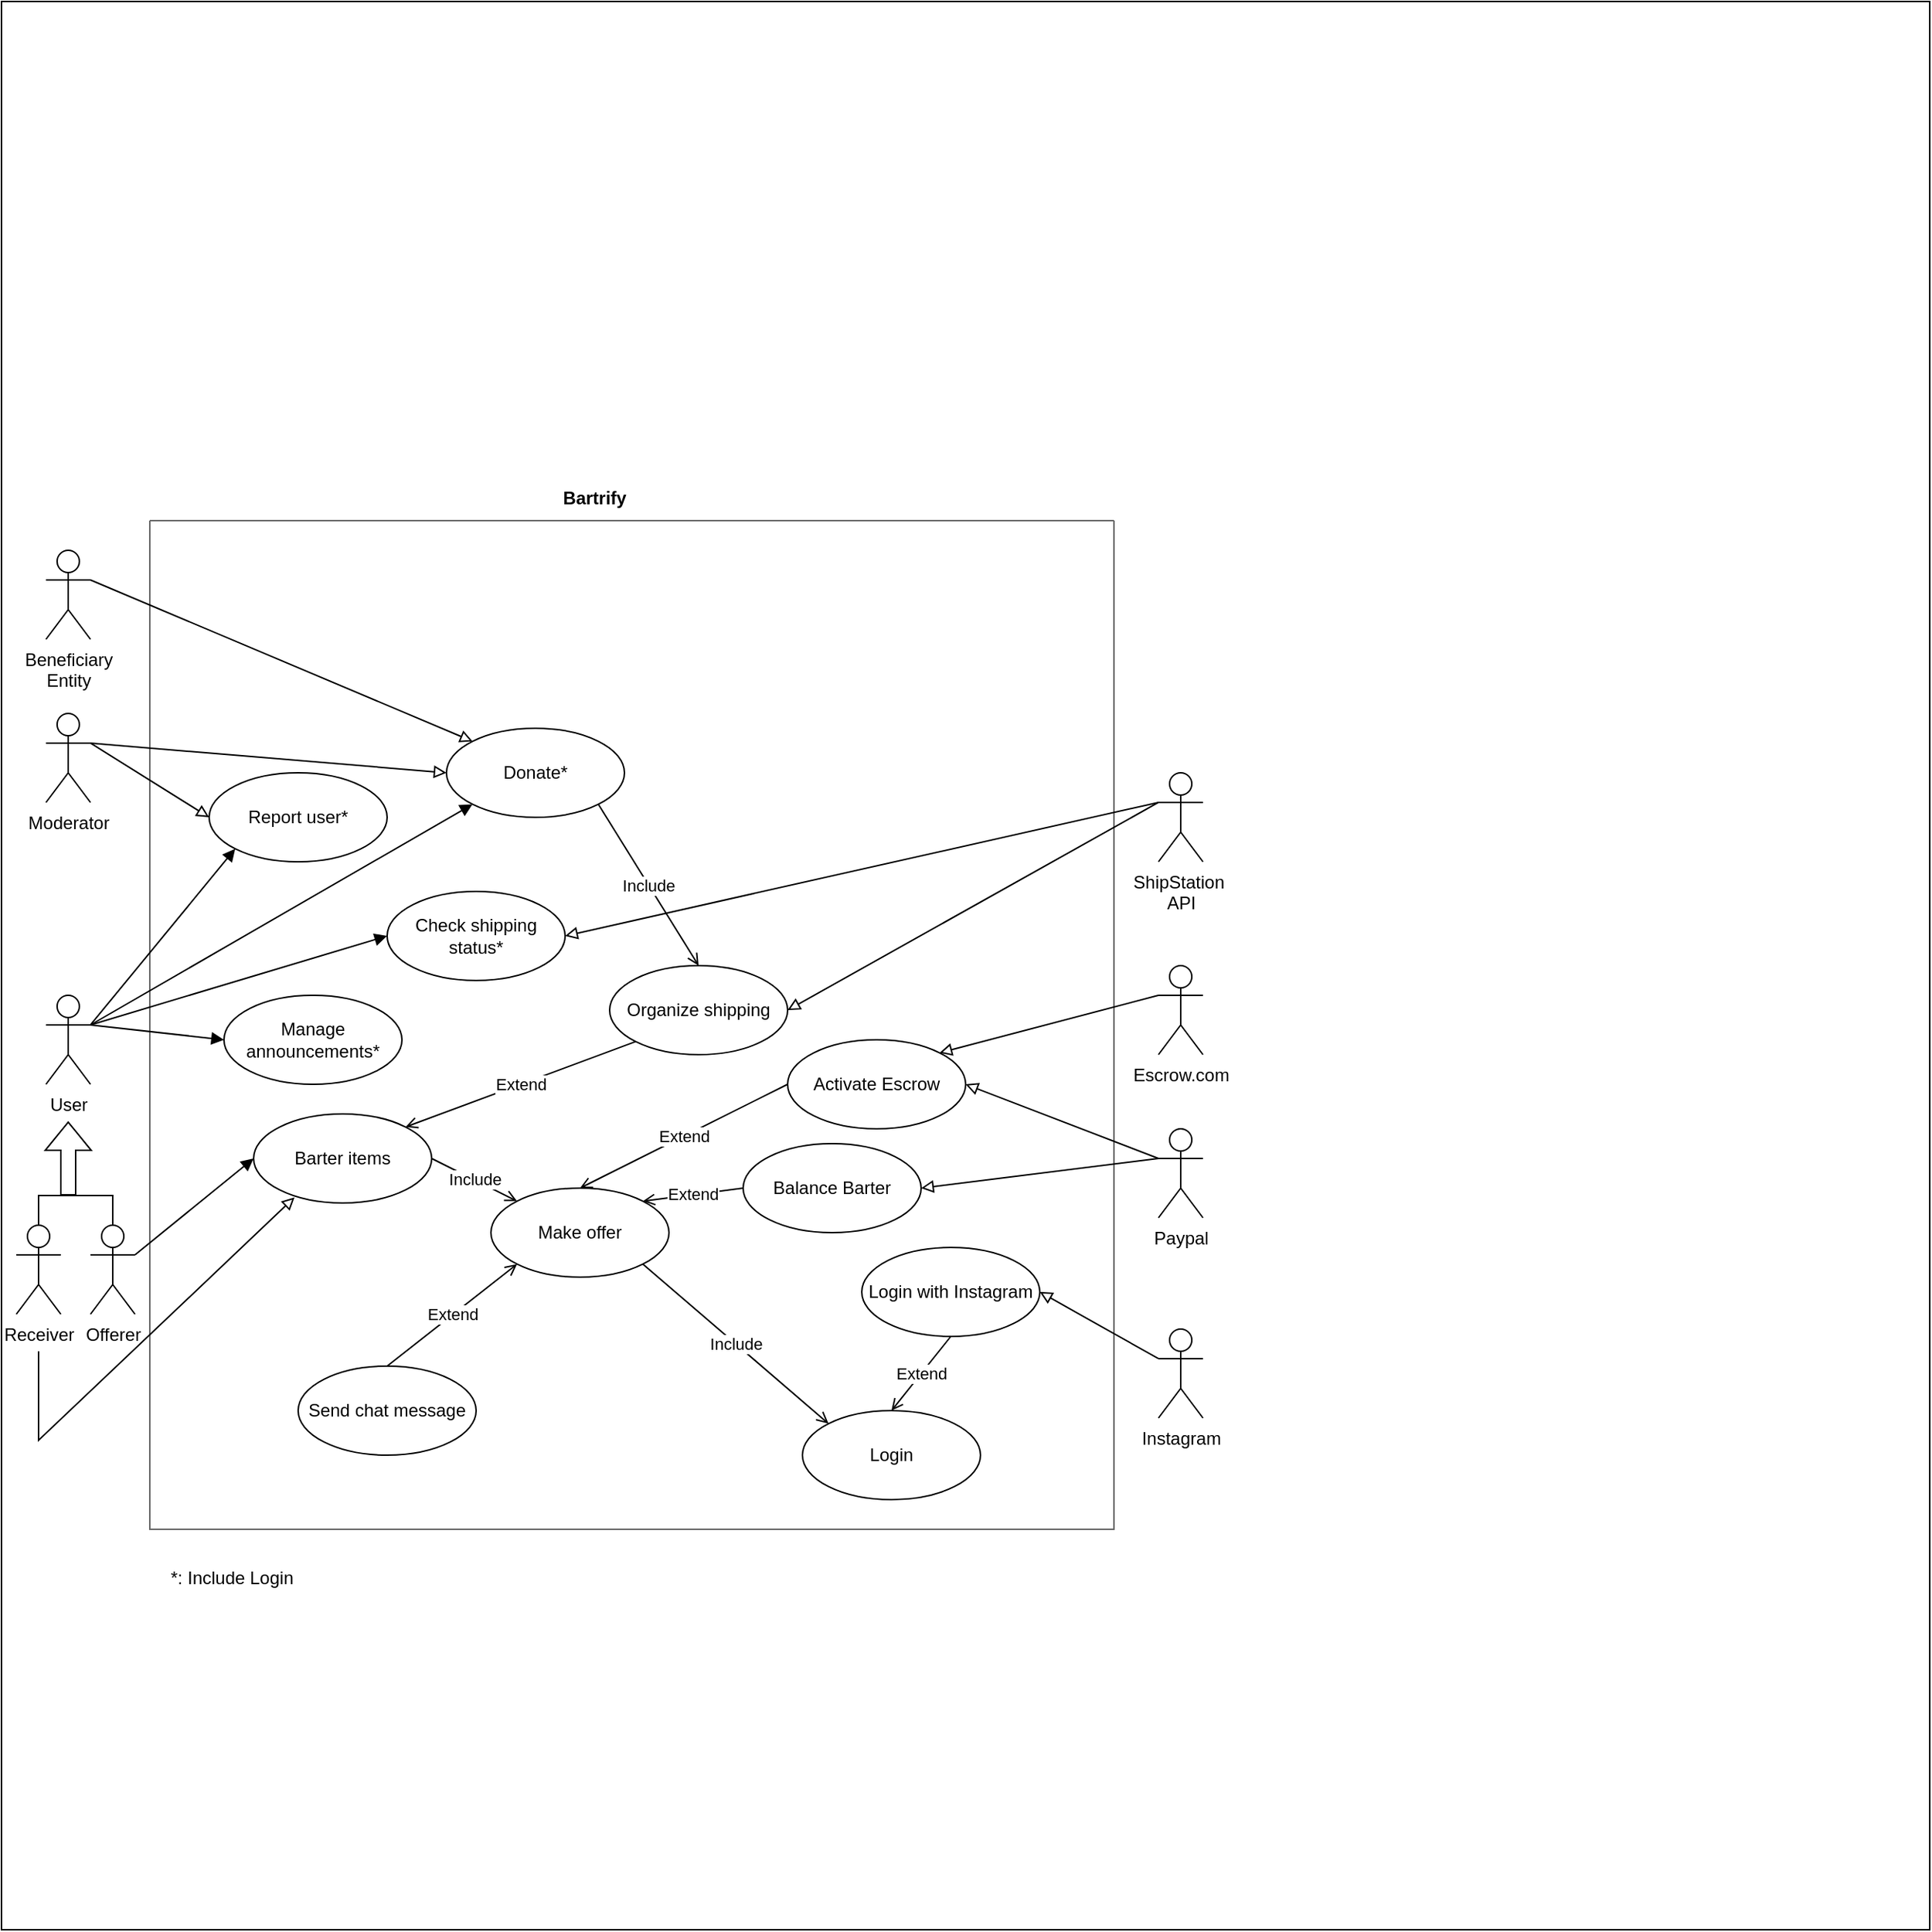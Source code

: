 <mxfile>
    <diagram id="-dSKSIrgSh9ck7ew1VYO" name="Pagina-1">
        <mxGraphModel dx="1326" dy="1871" grid="1" gridSize="10" guides="1" tooltips="1" connect="1" arrows="1" fold="1" page="1" pageScale="1" pageWidth="827" pageHeight="1169" background="#FFFFFF" math="0" shadow="0">
            <root>
                <mxCell id="0"/>
                <mxCell id="1" parent="0"/>
                <mxCell id="52" value="" style="whiteSpace=wrap;html=1;aspect=fixed;" vertex="1" parent="1">
                    <mxGeometry y="-280" width="1300" height="1300" as="geometry"/>
                </mxCell>
                <mxCell id="2" value="" style="swimlane;startSize=0;fillColor=default;fontColor=#333333;strokeColor=#666666;gradientColor=none;" parent="1" vertex="1">
                    <mxGeometry x="100" y="70" width="650" height="680" as="geometry"/>
                </mxCell>
                <mxCell id="3" value="Barter items" style="ellipse;whiteSpace=wrap;html=1;fillColor=default;" parent="2" vertex="1">
                    <mxGeometry x="70" y="400" width="120" height="60" as="geometry"/>
                </mxCell>
                <mxCell id="4" value="Make offer" style="ellipse;whiteSpace=wrap;html=1;fillColor=default;" parent="2" vertex="1">
                    <mxGeometry x="230" y="450" width="120" height="60" as="geometry"/>
                </mxCell>
                <mxCell id="5" value="&lt;div&gt;Include&lt;/div&gt;" style="endArrow=none;endSize=16;endFill=0;html=1;rounded=0;curved=0;strokeColor=default;startArrow=open;startFill=0;entryX=1;entryY=0.5;entryDx=0;entryDy=0;exitX=0;exitY=0;exitDx=0;exitDy=0;" parent="2" source="4" target="3" edge="1">
                    <mxGeometry width="160" relative="1" as="geometry">
                        <mxPoint x="220" y="560" as="sourcePoint"/>
                        <mxPoint x="380" y="560" as="targetPoint"/>
                    </mxGeometry>
                </mxCell>
                <mxCell id="6" value="Organize shipping" style="ellipse;whiteSpace=wrap;html=1;fillColor=default;" parent="2" vertex="1">
                    <mxGeometry x="310" y="300" width="120" height="60" as="geometry"/>
                </mxCell>
                <mxCell id="7" value="Extend" style="endArrow=none;endSize=16;endFill=0;html=1;rounded=0;curved=0;strokeColor=default;startArrow=open;startFill=0;entryX=0;entryY=1;entryDx=0;entryDy=0;exitX=1;exitY=0;exitDx=0;exitDy=0;" parent="2" source="3" target="6" edge="1">
                    <mxGeometry width="160" relative="1" as="geometry">
                        <mxPoint x="210" y="360" as="sourcePoint"/>
                        <mxPoint x="232" y="295" as="targetPoint"/>
                    </mxGeometry>
                </mxCell>
                <mxCell id="8" value="Send chat message" style="ellipse;whiteSpace=wrap;html=1;fillColor=default;" parent="2" vertex="1">
                    <mxGeometry x="100" y="570" width="120" height="60" as="geometry"/>
                </mxCell>
                <mxCell id="9" value="Extend" style="endArrow=none;endSize=16;endFill=0;html=1;rounded=0;curved=0;strokeColor=default;startArrow=open;startFill=0;entryX=0.5;entryY=0;entryDx=0;entryDy=0;exitX=0;exitY=1;exitDx=0;exitDy=0;" parent="2" source="4" target="8" edge="1">
                    <mxGeometry width="160" relative="1" as="geometry">
                        <mxPoint x="320" y="630" as="sourcePoint"/>
                        <mxPoint x="280" y="480" as="targetPoint"/>
                    </mxGeometry>
                </mxCell>
                <mxCell id="10" value="Login" style="ellipse;whiteSpace=wrap;html=1;fillColor=default;" parent="2" vertex="1">
                    <mxGeometry x="440" y="600" width="120" height="60" as="geometry"/>
                </mxCell>
                <mxCell id="11" value="&lt;div&gt;Include&lt;/div&gt;" style="endArrow=none;endSize=16;endFill=0;html=1;rounded=0;curved=0;strokeColor=default;startArrow=open;startFill=0;entryX=1;entryY=1;entryDx=0;entryDy=0;exitX=0;exitY=0;exitDx=0;exitDy=0;" parent="2" source="10" target="4" edge="1">
                    <mxGeometry width="160" relative="1" as="geometry">
                        <mxPoint x="520" y="530" as="sourcePoint"/>
                        <mxPoint x="362.426" y="638.787" as="targetPoint"/>
                    </mxGeometry>
                </mxCell>
                <mxCell id="12" value="Login with Instagram" style="ellipse;whiteSpace=wrap;html=1;fillColor=default;" parent="2" vertex="1">
                    <mxGeometry x="480" y="490" width="120" height="60" as="geometry"/>
                </mxCell>
                <mxCell id="13" value="Extend" style="endArrow=none;endSize=16;endFill=0;html=1;rounded=0;curved=0;strokeColor=default;startArrow=open;startFill=0;entryX=0.5;entryY=1;entryDx=0;entryDy=0;exitX=0.5;exitY=0;exitDx=0;exitDy=0;" parent="2" source="10" target="12" edge="1">
                    <mxGeometry width="160" relative="1" as="geometry">
                        <mxPoint x="520" y="560" as="sourcePoint"/>
                        <mxPoint x="564" y="510" as="targetPoint"/>
                    </mxGeometry>
                </mxCell>
                <mxCell id="14" value="Balance Barter" style="ellipse;whiteSpace=wrap;html=1;fillColor=default;" parent="2" vertex="1">
                    <mxGeometry x="400" y="420" width="120" height="60" as="geometry"/>
                </mxCell>
                <mxCell id="15" value="Extend" style="endArrow=none;endSize=16;endFill=0;html=1;rounded=0;curved=0;strokeColor=default;startArrow=open;startFill=0;entryX=0;entryY=0.5;entryDx=0;entryDy=0;exitX=1;exitY=0;exitDx=0;exitDy=0;" parent="2" source="4" target="14" edge="1">
                    <mxGeometry width="160" relative="1" as="geometry">
                        <mxPoint x="540" y="400" as="sourcePoint"/>
                        <mxPoint x="572" y="355" as="targetPoint"/>
                    </mxGeometry>
                </mxCell>
                <mxCell id="16" value="Manage announcements*" style="ellipse;whiteSpace=wrap;html=1;fillColor=default;" parent="2" vertex="1">
                    <mxGeometry x="50" y="320" width="120" height="60" as="geometry"/>
                </mxCell>
                <mxCell id="17" value="Check shipping status*" style="ellipse;whiteSpace=wrap;html=1;fillColor=default;" parent="2" vertex="1">
                    <mxGeometry x="160" y="250" width="120" height="60" as="geometry"/>
                </mxCell>
                <mxCell id="18" value="Activate Escrow" style="ellipse;whiteSpace=wrap;html=1;fillColor=default;" parent="2" vertex="1">
                    <mxGeometry x="430" y="350" width="120" height="60" as="geometry"/>
                </mxCell>
                <mxCell id="19" value="Extend" style="endArrow=none;endSize=16;endFill=0;html=1;rounded=0;curved=0;strokeColor=default;startArrow=open;startFill=0;entryX=0;entryY=0.5;entryDx=0;entryDy=0;exitX=0.5;exitY=0;exitDx=0;exitDy=0;" parent="2" source="4" target="18" edge="1">
                    <mxGeometry width="160" relative="1" as="geometry">
                        <mxPoint x="370" y="400" as="sourcePoint"/>
                        <mxPoint x="456" y="412" as="targetPoint"/>
                    </mxGeometry>
                </mxCell>
                <mxCell id="20" value="Report user*" style="ellipse;whiteSpace=wrap;html=1;fillColor=default;" parent="2" vertex="1">
                    <mxGeometry x="40" y="170" width="120" height="60" as="geometry"/>
                </mxCell>
                <mxCell id="21" value="Donate*" style="ellipse;whiteSpace=wrap;html=1;fillColor=default;" parent="2" vertex="1">
                    <mxGeometry x="200" y="140" width="120" height="60" as="geometry"/>
                </mxCell>
                <mxCell id="22" value="&lt;div&gt;Include&lt;/div&gt;" style="endArrow=none;endSize=16;endFill=0;html=1;rounded=0;curved=0;strokeColor=default;startArrow=open;startFill=0;entryX=1;entryY=1;entryDx=0;entryDy=0;exitX=0.5;exitY=0;exitDx=0;exitDy=0;" parent="2" source="6" target="21" edge="1">
                    <mxGeometry width="160" relative="1" as="geometry">
                        <mxPoint x="456" y="230" as="sourcePoint"/>
                        <mxPoint x="330" y="122" as="targetPoint"/>
                    </mxGeometry>
                </mxCell>
                <mxCell id="23" value="Offerer" style="shape=umlActor;verticalLabelPosition=bottom;verticalAlign=top;html=1;outlineConnect=0;fillColor=default;" parent="1" vertex="1">
                    <mxGeometry x="60" y="545" width="30" height="60" as="geometry"/>
                </mxCell>
                <mxCell id="24" value="Receiver" style="shape=umlActor;verticalLabelPosition=bottom;verticalAlign=top;html=1;outlineConnect=0;fillColor=default;" parent="1" vertex="1">
                    <mxGeometry x="10" y="545" width="30" height="60" as="geometry"/>
                </mxCell>
                <mxCell id="25" value="User" style="shape=umlActor;verticalLabelPosition=bottom;verticalAlign=top;html=1;outlineConnect=0;fillColor=default;" parent="1" vertex="1">
                    <mxGeometry x="30" y="390" width="30" height="60" as="geometry"/>
                </mxCell>
                <mxCell id="26" value="&lt;div&gt;ShipStation&amp;nbsp;&lt;/div&gt;&lt;div&gt;API&lt;/div&gt;" style="shape=umlActor;verticalLabelPosition=bottom;verticalAlign=top;html=1;outlineConnect=0;fillColor=default;" parent="1" vertex="1">
                    <mxGeometry x="780" y="240" width="30" height="60" as="geometry"/>
                </mxCell>
                <mxCell id="27" value="&lt;b&gt;Bartrify&lt;/b&gt;" style="text;html=1;strokeColor=none;fillColor=none;align=center;verticalAlign=middle;whiteSpace=wrap;rounded=0;" parent="1" vertex="1">
                    <mxGeometry x="370" y="40" width="60" height="30" as="geometry"/>
                </mxCell>
                <mxCell id="28" value="" style="shape=flexArrow;endArrow=classic;html=1;rounded=0;" parent="1" edge="1">
                    <mxGeometry width="50" height="50" relative="1" as="geometry">
                        <mxPoint x="45" y="525" as="sourcePoint"/>
                        <mxPoint x="45" y="475" as="targetPoint"/>
                    </mxGeometry>
                </mxCell>
                <mxCell id="29" value="" style="endArrow=none;html=1;rounded=0;edgeStyle=orthogonalEdgeStyle;exitX=0.5;exitY=0;exitDx=0;exitDy=0;exitPerimeter=0;entryX=0.5;entryY=0;entryDx=0;entryDy=0;entryPerimeter=0;" parent="1" source="24" target="23" edge="1">
                    <mxGeometry width="50" height="50" relative="1" as="geometry">
                        <mxPoint x="20" y="525" as="sourcePoint"/>
                        <mxPoint x="70" y="535" as="targetPoint"/>
                        <Array as="points">
                            <mxPoint x="25" y="525"/>
                            <mxPoint x="75" y="525"/>
                        </Array>
                    </mxGeometry>
                </mxCell>
                <mxCell id="30" value="" style="endArrow=block;html=1;rounded=0;exitX=1;exitY=0.333;exitDx=0;exitDy=0;exitPerimeter=0;entryX=0;entryY=0.5;entryDx=0;entryDy=0;endFill=1;" parent="1" source="23" target="3" edge="1">
                    <mxGeometry width="50" height="50" relative="1" as="geometry">
                        <mxPoint x="400" y="425" as="sourcePoint"/>
                        <mxPoint x="180" y="505" as="targetPoint"/>
                    </mxGeometry>
                </mxCell>
                <mxCell id="31" style="rounded=0;orthogonalLoop=1;jettySize=auto;html=1;entryX=1;entryY=0.5;entryDx=0;entryDy=0;endArrow=block;endFill=0;exitX=0;exitY=0.333;exitDx=0;exitDy=0;exitPerimeter=0;" parent="1" source="26" target="6" edge="1">
                    <mxGeometry relative="1" as="geometry">
                        <mxPoint x="620" y="110" as="sourcePoint"/>
                        <mxPoint x="542" y="71" as="targetPoint"/>
                    </mxGeometry>
                </mxCell>
                <mxCell id="32" value="Instagram" style="shape=umlActor;verticalLabelPosition=bottom;verticalAlign=top;html=1;outlineConnect=0;fillColor=default;" parent="1" vertex="1">
                    <mxGeometry x="780" y="615" width="30" height="60" as="geometry"/>
                </mxCell>
                <mxCell id="33" style="rounded=0;orthogonalLoop=1;jettySize=auto;html=1;entryX=1;entryY=0.5;entryDx=0;entryDy=0;endArrow=block;endFill=0;exitX=0;exitY=0.333;exitDx=0;exitDy=0;exitPerimeter=0;" parent="1" source="32" target="12" edge="1">
                    <mxGeometry relative="1" as="geometry">
                        <mxPoint x="760" y="490" as="sourcePoint"/>
                        <mxPoint x="923" y="391" as="targetPoint"/>
                    </mxGeometry>
                </mxCell>
                <mxCell id="34" value="Paypal" style="shape=umlActor;verticalLabelPosition=bottom;verticalAlign=top;html=1;outlineConnect=0;fillColor=default;" parent="1" vertex="1">
                    <mxGeometry x="780" y="480" width="30" height="60" as="geometry"/>
                </mxCell>
                <mxCell id="35" style="rounded=0;orthogonalLoop=1;jettySize=auto;html=1;entryX=1;entryY=0.5;entryDx=0;entryDy=0;endArrow=block;endFill=0;exitX=0;exitY=0.333;exitDx=0;exitDy=0;exitPerimeter=0;" parent="1" source="34" target="14" edge="1">
                    <mxGeometry relative="1" as="geometry">
                        <mxPoint x="740" y="270" as="sourcePoint"/>
                        <mxPoint x="460" y="300" as="targetPoint"/>
                    </mxGeometry>
                </mxCell>
                <mxCell id="36" value="" style="endArrow=block;html=1;rounded=0;exitX=1;exitY=0.333;exitDx=0;exitDy=0;exitPerimeter=0;entryX=0;entryY=0.5;entryDx=0;entryDy=0;endFill=1;" parent="1" source="25" target="16" edge="1">
                    <mxGeometry width="50" height="50" relative="1" as="geometry">
                        <mxPoint x="115" y="420" as="sourcePoint"/>
                        <mxPoint x="125" y="680" as="targetPoint"/>
                    </mxGeometry>
                </mxCell>
                <mxCell id="37" value="" style="endArrow=block;html=1;rounded=0;exitX=1;exitY=0.333;exitDx=0;exitDy=0;exitPerimeter=0;entryX=0;entryY=0.5;entryDx=0;entryDy=0;endFill=1;" parent="1" source="25" target="17" edge="1">
                    <mxGeometry width="50" height="50" relative="1" as="geometry">
                        <mxPoint x="70" y="90" as="sourcePoint"/>
                        <mxPoint x="210" y="60" as="targetPoint"/>
                    </mxGeometry>
                </mxCell>
                <mxCell id="38" style="rounded=0;orthogonalLoop=1;jettySize=auto;html=1;entryX=1;entryY=0.5;entryDx=0;entryDy=0;endArrow=block;endFill=0;exitX=0;exitY=0.333;exitDx=0;exitDy=0;exitPerimeter=0;" parent="1" source="26" target="17" edge="1">
                    <mxGeometry relative="1" as="geometry">
                        <mxPoint x="630" y="100" as="sourcePoint"/>
                        <mxPoint x="380" y="130" as="targetPoint"/>
                    </mxGeometry>
                </mxCell>
                <mxCell id="39" style="rounded=0;orthogonalLoop=1;jettySize=auto;html=1;entryX=1;entryY=0.5;entryDx=0;entryDy=0;endArrow=block;endFill=0;exitX=0;exitY=0.333;exitDx=0;exitDy=0;exitPerimeter=0;" parent="1" source="34" target="18" edge="1">
                    <mxGeometry relative="1" as="geometry">
                        <mxPoint x="780" y="250" as="sourcePoint"/>
                        <mxPoint x="550" y="250" as="targetPoint"/>
                    </mxGeometry>
                </mxCell>
                <mxCell id="40" value="" style="endArrow=block;html=1;rounded=0;entryX=0;entryY=1;entryDx=0;entryDy=0;endFill=0;" parent="1" edge="1">
                    <mxGeometry width="50" height="50" relative="1" as="geometry">
                        <mxPoint x="25" y="630" as="sourcePoint"/>
                        <mxPoint x="197.574" y="526.213" as="targetPoint"/>
                        <Array as="points">
                            <mxPoint x="25" y="690"/>
                        </Array>
                    </mxGeometry>
                </mxCell>
                <mxCell id="41" value="Escrow.com" style="shape=umlActor;verticalLabelPosition=bottom;verticalAlign=top;html=1;outlineConnect=0;fillColor=default;" parent="1" vertex="1">
                    <mxGeometry x="780" y="370" width="30" height="60" as="geometry"/>
                </mxCell>
                <mxCell id="42" style="rounded=0;orthogonalLoop=1;jettySize=auto;html=1;entryX=1;entryY=0;entryDx=0;entryDy=0;endArrow=block;endFill=0;exitX=0;exitY=0.333;exitDx=0;exitDy=0;exitPerimeter=0;" parent="1" source="41" target="18" edge="1">
                    <mxGeometry relative="1" as="geometry">
                        <mxPoint x="700" y="410" as="sourcePoint"/>
                        <mxPoint x="570" y="370" as="targetPoint"/>
                    </mxGeometry>
                </mxCell>
                <mxCell id="43" value="" style="endArrow=block;html=1;rounded=0;exitX=1;exitY=0.333;exitDx=0;exitDy=0;exitPerimeter=0;entryX=0;entryY=1;entryDx=0;entryDy=0;endFill=1;" parent="1" source="25" target="20" edge="1">
                    <mxGeometry width="50" height="50" relative="1" as="geometry">
                        <mxPoint x="180" y="310" as="sourcePoint"/>
                        <mxPoint x="405" y="250" as="targetPoint"/>
                    </mxGeometry>
                </mxCell>
                <mxCell id="44" value="Moderator" style="shape=umlActor;verticalLabelPosition=bottom;verticalAlign=top;html=1;outlineConnect=0;fillColor=default;" parent="1" vertex="1">
                    <mxGeometry x="30" y="200" width="30" height="60" as="geometry"/>
                </mxCell>
                <mxCell id="45" value="" style="endArrow=block;html=1;rounded=0;exitX=1;exitY=0.333;exitDx=0;exitDy=0;exitPerimeter=0;entryX=0;entryY=0.5;entryDx=0;entryDy=0;endFill=0;" parent="1" source="44" target="20" edge="1">
                    <mxGeometry width="50" height="50" relative="1" as="geometry">
                        <mxPoint x="160" y="220" as="sourcePoint"/>
                        <mxPoint x="363" y="91" as="targetPoint"/>
                    </mxGeometry>
                </mxCell>
                <mxCell id="46" value="" style="endArrow=block;html=1;rounded=0;entryX=0;entryY=1;entryDx=0;entryDy=0;endFill=1;" parent="1" target="21" edge="1">
                    <mxGeometry width="50" height="50" relative="1" as="geometry">
                        <mxPoint x="60" y="410" as="sourcePoint"/>
                        <mxPoint x="545" y="70" as="targetPoint"/>
                    </mxGeometry>
                </mxCell>
                <mxCell id="47" value="&lt;div&gt;Beneficiary&lt;/div&gt;&lt;div&gt;Entity&lt;br&gt;&lt;/div&gt;" style="shape=umlActor;verticalLabelPosition=bottom;verticalAlign=top;html=1;outlineConnect=0;fillColor=default;" parent="1" vertex="1">
                    <mxGeometry x="30" y="90" width="30" height="60" as="geometry"/>
                </mxCell>
                <mxCell id="48" value="" style="endArrow=block;html=1;rounded=0;exitX=1;exitY=0.333;exitDx=0;exitDy=0;exitPerimeter=0;entryX=0;entryY=0;entryDx=0;entryDy=0;endFill=0;" parent="1" source="47" target="21" edge="1">
                    <mxGeometry width="50" height="50" relative="1" as="geometry">
                        <mxPoint x="160" y="190" as="sourcePoint"/>
                        <mxPoint x="245" y="190" as="targetPoint"/>
                    </mxGeometry>
                </mxCell>
                <mxCell id="49" value="" style="endArrow=block;html=1;rounded=0;exitX=1;exitY=0.333;exitDx=0;exitDy=0;exitPerimeter=0;entryX=0;entryY=0.5;entryDx=0;entryDy=0;endFill=0;" parent="1" source="44" target="21" edge="1">
                    <mxGeometry width="50" height="50" relative="1" as="geometry">
                        <mxPoint x="150" y="190" as="sourcePoint"/>
                        <mxPoint x="398" y="299" as="targetPoint"/>
                    </mxGeometry>
                </mxCell>
                <mxCell id="50" value="*: Include Login" style="text;html=1;align=center;verticalAlign=middle;resizable=0;points=[];autosize=1;strokeColor=none;fillColor=none;" parent="1" vertex="1">
                    <mxGeometry x="100" y="768" width="110" height="30" as="geometry"/>
                </mxCell>
            </root>
        </mxGraphModel>
    </diagram>
</mxfile>